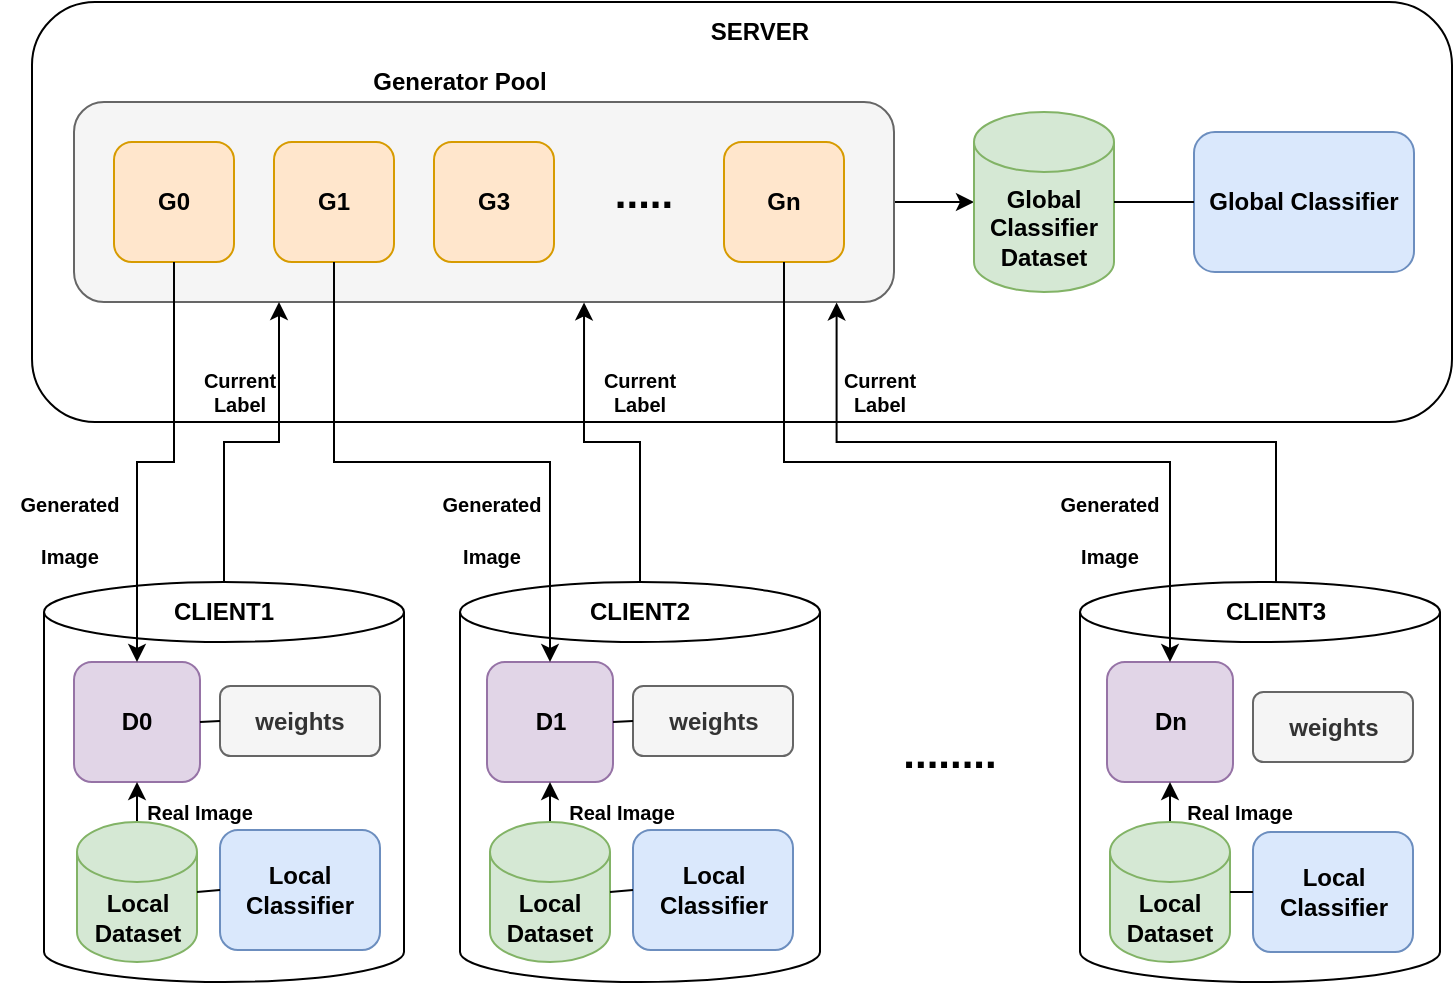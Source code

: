 <mxfile version="18.0.1" type="device"><diagram id="CvG82BbHG2-beiQBzXao" name="Page-1"><mxGraphModel dx="1038" dy="579" grid="1" gridSize="10" guides="1" tooltips="1" connect="1" arrows="1" fold="1" page="1" pageScale="1" pageWidth="850" pageHeight="1100" math="0" shadow="0"><root><mxCell id="0"/><mxCell id="1" parent="0"/><mxCell id="b75uquzb9tws5_NY4S3G-1" value="" style="rounded=1;whiteSpace=wrap;html=1;" vertex="1" parent="1"><mxGeometry x="66" y="100" width="710" height="210" as="geometry"/></mxCell><mxCell id="b75uquzb9tws5_NY4S3G-112" style="edgeStyle=orthogonalEdgeStyle;rounded=0;orthogonalLoop=1;jettySize=auto;html=1;exitX=1;exitY=0.5;exitDx=0;exitDy=0;entryX=0;entryY=0.5;entryDx=0;entryDy=0;entryPerimeter=0;fontFamily=Helvetica;fontSize=10;" edge="1" parent="1" source="b75uquzb9tws5_NY4S3G-2" target="b75uquzb9tws5_NY4S3G-3"><mxGeometry relative="1" as="geometry"/></mxCell><mxCell id="b75uquzb9tws5_NY4S3G-2" value="" style="rounded=1;whiteSpace=wrap;html=1;fillColor=#f5f5f5;fontColor=#333333;strokeColor=#666666;" vertex="1" parent="1"><mxGeometry x="87" y="150" width="410" height="100" as="geometry"/></mxCell><mxCell id="b75uquzb9tws5_NY4S3G-3" value="&lt;b&gt;Global Classifier Dataset&lt;/b&gt;" style="shape=cylinder3;whiteSpace=wrap;html=1;boundedLbl=1;backgroundOutline=1;size=15;fillColor=#d5e8d4;strokeColor=#82b366;" vertex="1" parent="1"><mxGeometry x="537" y="155" width="70" height="90" as="geometry"/></mxCell><mxCell id="b75uquzb9tws5_NY4S3G-4" value="&lt;b&gt;Global Classifier&lt;/b&gt;" style="rounded=1;whiteSpace=wrap;html=1;fillColor=#dae8fc;strokeColor=#6c8ebf;" vertex="1" parent="1"><mxGeometry x="647" y="165" width="110" height="70" as="geometry"/></mxCell><mxCell id="b75uquzb9tws5_NY4S3G-6" value="&lt;b&gt;G1&lt;/b&gt;" style="rounded=1;whiteSpace=wrap;html=1;fillColor=#ffe6cc;strokeColor=#d79b00;" vertex="1" parent="1"><mxGeometry x="187" y="170" width="60" height="60" as="geometry"/></mxCell><mxCell id="b75uquzb9tws5_NY4S3G-7" value="&lt;b&gt;G0&lt;/b&gt;" style="rounded=1;whiteSpace=wrap;html=1;fillColor=#ffe6cc;strokeColor=#d79b00;" vertex="1" parent="1"><mxGeometry x="107" y="170" width="60" height="60" as="geometry"/></mxCell><mxCell id="b75uquzb9tws5_NY4S3G-8" value="&lt;b&gt;G3&lt;/b&gt;" style="rounded=1;whiteSpace=wrap;html=1;fillColor=#ffe6cc;strokeColor=#d79b00;" vertex="1" parent="1"><mxGeometry x="267" y="170" width="60" height="60" as="geometry"/></mxCell><mxCell id="b75uquzb9tws5_NY4S3G-9" value="&lt;b&gt;Gn&lt;/b&gt;" style="rounded=1;whiteSpace=wrap;html=1;fillColor=#ffe6cc;strokeColor=#d79b00;" vertex="1" parent="1"><mxGeometry x="412" y="170" width="60" height="60" as="geometry"/></mxCell><mxCell id="b75uquzb9tws5_NY4S3G-14" value="" style="shape=cylinder3;whiteSpace=wrap;html=1;boundedLbl=1;backgroundOutline=1;size=15;strokeColor=#000000;fillColor=#FFFFFF;gradientColor=#ffffff;" vertex="1" parent="1"><mxGeometry x="72" y="390" width="180" height="200" as="geometry"/></mxCell><mxCell id="b75uquzb9tws5_NY4S3G-19" value="&lt;b&gt;D0&lt;/b&gt;" style="rounded=1;whiteSpace=wrap;html=1;strokeColor=#9673a6;fillColor=#e1d5e7;" vertex="1" parent="1"><mxGeometry x="87" y="430" width="63" height="60" as="geometry"/></mxCell><mxCell id="b75uquzb9tws5_NY4S3G-20" value="&lt;b&gt;Local Classifier&lt;/b&gt;" style="rounded=1;whiteSpace=wrap;html=1;strokeColor=#6c8ebf;fillColor=#dae8fc;" vertex="1" parent="1"><mxGeometry x="160" y="514" width="80" height="60" as="geometry"/></mxCell><mxCell id="b75uquzb9tws5_NY4S3G-29" value="&lt;b&gt;weights&lt;/b&gt;" style="rounded=1;whiteSpace=wrap;html=1;strokeColor=#666666;fillColor=#f5f5f5;fontColor=#333333;" vertex="1" parent="1"><mxGeometry x="160" y="442" width="80" height="35" as="geometry"/></mxCell><mxCell id="b75uquzb9tws5_NY4S3G-32" value="" style="shape=cylinder3;whiteSpace=wrap;html=1;boundedLbl=1;backgroundOutline=1;size=15;strokeColor=#000000;fillColor=#FFFFFF;" vertex="1" parent="1"><mxGeometry x="280" y="390" width="180" height="200" as="geometry"/></mxCell><mxCell id="b75uquzb9tws5_NY4S3G-37" value="" style="shape=cylinder3;whiteSpace=wrap;html=1;boundedLbl=1;backgroundOutline=1;size=15;strokeColor=#000000;fillColor=#FFFFFF;" vertex="1" parent="1"><mxGeometry x="590" y="390" width="180" height="200" as="geometry"/></mxCell><mxCell id="b75uquzb9tws5_NY4S3G-77" style="edgeStyle=orthogonalEdgeStyle;rounded=0;orthogonalLoop=1;jettySize=auto;html=1;exitX=0.5;exitY=0;exitDx=0;exitDy=0;exitPerimeter=0;entryX=0.5;entryY=1;entryDx=0;entryDy=0;" edge="1" parent="1" source="b75uquzb9tws5_NY4S3G-59" target="b75uquzb9tws5_NY4S3G-19"><mxGeometry relative="1" as="geometry"/></mxCell><mxCell id="b75uquzb9tws5_NY4S3G-59" value="&lt;b&gt;Local Dataset&lt;/b&gt;" style="shape=cylinder3;whiteSpace=wrap;html=1;boundedLbl=1;backgroundOutline=1;size=15;strokeColor=#82b366;fillColor=#d5e8d4;" vertex="1" parent="1"><mxGeometry x="88.5" y="510" width="60" height="70" as="geometry"/></mxCell><mxCell id="b75uquzb9tws5_NY4S3G-106" style="edgeStyle=orthogonalEdgeStyle;rounded=0;orthogonalLoop=1;jettySize=auto;html=1;exitX=0.5;exitY=0;exitDx=0;exitDy=0;entryX=0.25;entryY=1;entryDx=0;entryDy=0;fontFamily=Helvetica;fontSize=10;" edge="1" parent="1" source="b75uquzb9tws5_NY4S3G-65" target="b75uquzb9tws5_NY4S3G-2"><mxGeometry relative="1" as="geometry"/></mxCell><mxCell id="b75uquzb9tws5_NY4S3G-65" value="&lt;b&gt;CLIENT1&lt;/b&gt;" style="text;html=1;strokeColor=none;fillColor=none;align=center;verticalAlign=middle;whiteSpace=wrap;rounded=0;" vertex="1" parent="1"><mxGeometry x="132" y="390" width="60" height="30" as="geometry"/></mxCell><mxCell id="b75uquzb9tws5_NY4S3G-107" style="edgeStyle=orthogonalEdgeStyle;rounded=0;orthogonalLoop=1;jettySize=auto;html=1;exitX=0.5;exitY=0;exitDx=0;exitDy=0;entryX=0.622;entryY=1.002;entryDx=0;entryDy=0;entryPerimeter=0;fontFamily=Helvetica;fontSize=10;" edge="1" parent="1" source="b75uquzb9tws5_NY4S3G-66" target="b75uquzb9tws5_NY4S3G-2"><mxGeometry relative="1" as="geometry"/></mxCell><mxCell id="b75uquzb9tws5_NY4S3G-66" value="&lt;b&gt;CLIENT2&lt;/b&gt;" style="text;html=1;strokeColor=none;fillColor=none;align=center;verticalAlign=middle;whiteSpace=wrap;rounded=0;" vertex="1" parent="1"><mxGeometry x="340" y="390" width="60" height="30" as="geometry"/></mxCell><mxCell id="b75uquzb9tws5_NY4S3G-109" style="edgeStyle=orthogonalEdgeStyle;rounded=0;orthogonalLoop=1;jettySize=auto;html=1;exitX=0.5;exitY=0;exitDx=0;exitDy=0;entryX=0.93;entryY=1.002;entryDx=0;entryDy=0;entryPerimeter=0;fontFamily=Helvetica;fontSize=10;" edge="1" parent="1" source="b75uquzb9tws5_NY4S3G-67" target="b75uquzb9tws5_NY4S3G-2"><mxGeometry relative="1" as="geometry"/></mxCell><mxCell id="b75uquzb9tws5_NY4S3G-67" value="&lt;b&gt;CLIENT3&lt;/b&gt;" style="text;html=1;strokeColor=none;fillColor=none;align=center;verticalAlign=middle;whiteSpace=wrap;rounded=0;" vertex="1" parent="1"><mxGeometry x="658" y="390" width="60" height="30" as="geometry"/></mxCell><mxCell id="b75uquzb9tws5_NY4S3G-68" value="&lt;b&gt;SERVER&lt;/b&gt;" style="text;html=1;strokeColor=none;fillColor=none;align=center;verticalAlign=middle;whiteSpace=wrap;rounded=0;" vertex="1" parent="1"><mxGeometry x="400" y="100" width="60" height="30" as="geometry"/></mxCell><mxCell id="b75uquzb9tws5_NY4S3G-69" value="&lt;b&gt;D1&lt;/b&gt;" style="rounded=1;whiteSpace=wrap;html=1;strokeColor=#9673a6;fillColor=#e1d5e7;" vertex="1" parent="1"><mxGeometry x="293.5" y="430" width="63" height="60" as="geometry"/></mxCell><mxCell id="b75uquzb9tws5_NY4S3G-70" value="&lt;b&gt;Local Classifier&lt;/b&gt;" style="rounded=1;whiteSpace=wrap;html=1;strokeColor=#6c8ebf;fillColor=#dae8fc;" vertex="1" parent="1"><mxGeometry x="366.5" y="514" width="80" height="60" as="geometry"/></mxCell><mxCell id="b75uquzb9tws5_NY4S3G-71" value="&lt;b&gt;weights&lt;/b&gt;" style="rounded=1;whiteSpace=wrap;html=1;strokeColor=#666666;fillColor=#f5f5f5;fontColor=#333333;" vertex="1" parent="1"><mxGeometry x="366.5" y="442" width="80" height="35" as="geometry"/></mxCell><mxCell id="b75uquzb9tws5_NY4S3G-78" style="edgeStyle=orthogonalEdgeStyle;rounded=0;orthogonalLoop=1;jettySize=auto;html=1;exitX=0.5;exitY=0;exitDx=0;exitDy=0;exitPerimeter=0;entryX=0.5;entryY=1;entryDx=0;entryDy=0;" edge="1" parent="1" source="b75uquzb9tws5_NY4S3G-72" target="b75uquzb9tws5_NY4S3G-69"><mxGeometry relative="1" as="geometry"/></mxCell><mxCell id="b75uquzb9tws5_NY4S3G-72" value="&lt;b&gt;Local Dataset&lt;/b&gt;" style="shape=cylinder3;whiteSpace=wrap;html=1;boundedLbl=1;backgroundOutline=1;size=15;strokeColor=#82b366;fillColor=#d5e8d4;" vertex="1" parent="1"><mxGeometry x="295" y="510" width="60" height="70" as="geometry"/></mxCell><mxCell id="b75uquzb9tws5_NY4S3G-73" value="&lt;b&gt;Dn&lt;/b&gt;" style="rounded=1;whiteSpace=wrap;html=1;strokeColor=#9673a6;fillColor=#e1d5e7;" vertex="1" parent="1"><mxGeometry x="603.5" y="430" width="63" height="60" as="geometry"/></mxCell><mxCell id="b75uquzb9tws5_NY4S3G-74" value="&lt;b&gt;Local Classifier&lt;/b&gt;" style="rounded=1;whiteSpace=wrap;html=1;strokeColor=#6c8ebf;fillColor=#dae8fc;" vertex="1" parent="1"><mxGeometry x="676.5" y="515" width="80" height="60" as="geometry"/></mxCell><mxCell id="b75uquzb9tws5_NY4S3G-75" value="&lt;b&gt;weights&lt;/b&gt;" style="rounded=1;whiteSpace=wrap;html=1;strokeColor=#666666;fillColor=#f5f5f5;fontColor=#333333;" vertex="1" parent="1"><mxGeometry x="676.5" y="445" width="80" height="35" as="geometry"/></mxCell><mxCell id="b75uquzb9tws5_NY4S3G-79" style="edgeStyle=orthogonalEdgeStyle;rounded=0;orthogonalLoop=1;jettySize=auto;html=1;exitX=0.5;exitY=0;exitDx=0;exitDy=0;exitPerimeter=0;entryX=0.5;entryY=1;entryDx=0;entryDy=0;" edge="1" parent="1" source="b75uquzb9tws5_NY4S3G-76" target="b75uquzb9tws5_NY4S3G-73"><mxGeometry relative="1" as="geometry"/></mxCell><mxCell id="b75uquzb9tws5_NY4S3G-76" value="&lt;b&gt;Local Dataset&lt;/b&gt;" style="shape=cylinder3;whiteSpace=wrap;html=1;boundedLbl=1;backgroundOutline=1;size=15;strokeColor=#82b366;fillColor=#d5e8d4;" vertex="1" parent="1"><mxGeometry x="605" y="510" width="60" height="70" as="geometry"/></mxCell><mxCell id="b75uquzb9tws5_NY4S3G-80" style="edgeStyle=orthogonalEdgeStyle;rounded=0;orthogonalLoop=1;jettySize=auto;html=1;exitX=0.5;exitY=1;exitDx=0;exitDy=0;" edge="1" parent="1" source="b75uquzb9tws5_NY4S3G-7" target="b75uquzb9tws5_NY4S3G-19"><mxGeometry relative="1" as="geometry"/></mxCell><mxCell id="b75uquzb9tws5_NY4S3G-81" style="edgeStyle=orthogonalEdgeStyle;rounded=0;orthogonalLoop=1;jettySize=auto;html=1;exitX=0.5;exitY=1;exitDx=0;exitDy=0;entryX=0.5;entryY=0;entryDx=0;entryDy=0;" edge="1" parent="1" source="b75uquzb9tws5_NY4S3G-6" target="b75uquzb9tws5_NY4S3G-69"><mxGeometry relative="1" as="geometry"/></mxCell><mxCell id="b75uquzb9tws5_NY4S3G-82" style="edgeStyle=orthogonalEdgeStyle;rounded=0;orthogonalLoop=1;jettySize=auto;html=1;exitX=0.5;exitY=1;exitDx=0;exitDy=0;" edge="1" parent="1" source="b75uquzb9tws5_NY4S3G-9" target="b75uquzb9tws5_NY4S3G-73"><mxGeometry relative="1" as="geometry"><Array as="points"><mxPoint x="442" y="330"/><mxPoint x="635" y="330"/></Array></mxGeometry></mxCell><mxCell id="b75uquzb9tws5_NY4S3G-85" value="" style="endArrow=none;html=1;rounded=0;exitX=1;exitY=0.5;exitDx=0;exitDy=0;entryX=0;entryY=0.5;entryDx=0;entryDy=0;" edge="1" parent="1" source="b75uquzb9tws5_NY4S3G-19" target="b75uquzb9tws5_NY4S3G-29"><mxGeometry width="50" height="50" relative="1" as="geometry"><mxPoint x="400" y="500" as="sourcePoint"/><mxPoint x="450" y="450" as="targetPoint"/></mxGeometry></mxCell><mxCell id="b75uquzb9tws5_NY4S3G-86" value="" style="endArrow=none;html=1;rounded=0;exitX=1;exitY=0.5;exitDx=0;exitDy=0;entryX=0;entryY=0.5;entryDx=0;entryDy=0;" edge="1" parent="1" source="b75uquzb9tws5_NY4S3G-69" target="b75uquzb9tws5_NY4S3G-71"><mxGeometry width="50" height="50" relative="1" as="geometry"><mxPoint x="400" y="500" as="sourcePoint"/><mxPoint x="450" y="450" as="targetPoint"/></mxGeometry></mxCell><mxCell id="b75uquzb9tws5_NY4S3G-87" value="&lt;b&gt;Generator Pool&lt;/b&gt;" style="text;html=1;strokeColor=none;fillColor=none;align=center;verticalAlign=middle;whiteSpace=wrap;rounded=0;" vertex="1" parent="1"><mxGeometry x="220" y="125" width="120" height="30" as="geometry"/></mxCell><mxCell id="b75uquzb9tws5_NY4S3G-88" value="&lt;b&gt;&lt;font style=&quot;font-size: 21px;&quot;&gt;.....&lt;/font&gt;&lt;/b&gt;" style="text;html=1;strokeColor=none;fillColor=none;align=center;verticalAlign=middle;whiteSpace=wrap;rounded=0;" vertex="1" parent="1"><mxGeometry x="327" y="180" width="90" height="30" as="geometry"/></mxCell><mxCell id="b75uquzb9tws5_NY4S3G-89" value="&lt;b&gt;&lt;font style=&quot;font-size: 21px;&quot;&gt;........&lt;/font&gt;&lt;/b&gt;" style="text;html=1;strokeColor=none;fillColor=none;align=center;verticalAlign=middle;whiteSpace=wrap;rounded=0;" vertex="1" parent="1"><mxGeometry x="480" y="460" width="90" height="30" as="geometry"/></mxCell><mxCell id="b75uquzb9tws5_NY4S3G-90" value="" style="endArrow=none;html=1;rounded=0;fontSize=21;exitX=1;exitY=0.5;exitDx=0;exitDy=0;exitPerimeter=0;entryX=0;entryY=0.5;entryDx=0;entryDy=0;" edge="1" parent="1" source="b75uquzb9tws5_NY4S3G-59" target="b75uquzb9tws5_NY4S3G-20"><mxGeometry width="50" height="50" relative="1" as="geometry"><mxPoint x="400" y="430" as="sourcePoint"/><mxPoint x="450" y="380" as="targetPoint"/></mxGeometry></mxCell><mxCell id="b75uquzb9tws5_NY4S3G-92" value="" style="endArrow=none;html=1;rounded=0;fontSize=21;exitX=1;exitY=0.5;exitDx=0;exitDy=0;exitPerimeter=0;entryX=0;entryY=0.5;entryDx=0;entryDy=0;" edge="1" parent="1" source="b75uquzb9tws5_NY4S3G-72" target="b75uquzb9tws5_NY4S3G-70"><mxGeometry width="50" height="50" relative="1" as="geometry"><mxPoint x="400" y="430" as="sourcePoint"/><mxPoint x="450" y="380" as="targetPoint"/></mxGeometry></mxCell><mxCell id="b75uquzb9tws5_NY4S3G-93" value="" style="endArrow=none;html=1;rounded=0;fontSize=21;exitX=1;exitY=0.5;exitDx=0;exitDy=0;exitPerimeter=0;entryX=0;entryY=0.5;entryDx=0;entryDy=0;" edge="1" parent="1" source="b75uquzb9tws5_NY4S3G-76" target="b75uquzb9tws5_NY4S3G-74"><mxGeometry width="50" height="50" relative="1" as="geometry"><mxPoint x="400" y="430" as="sourcePoint"/><mxPoint x="450" y="380" as="targetPoint"/></mxGeometry></mxCell><mxCell id="b75uquzb9tws5_NY4S3G-94" value="&lt;font style=&quot;font-size: 10px;&quot;&gt;&lt;b style=&quot;line-height: 1.2;&quot;&gt;Generated Image&lt;/b&gt;&lt;/font&gt;" style="text;html=1;strokeColor=none;fillColor=none;align=center;verticalAlign=middle;whiteSpace=wrap;rounded=0;fontSize=21;" vertex="1" parent="1"><mxGeometry x="50" y="350" width="70" height="20" as="geometry"/></mxCell><mxCell id="b75uquzb9tws5_NY4S3G-96" value="&lt;font style=&quot;font-size: 10px;&quot;&gt;&lt;b style=&quot;line-height: 1.2;&quot;&gt;Generated Image&lt;/b&gt;&lt;/font&gt;" style="text;html=1;strokeColor=none;fillColor=none;align=center;verticalAlign=middle;whiteSpace=wrap;rounded=0;fontSize=21;" vertex="1" parent="1"><mxGeometry x="262" y="350" width="68" height="20" as="geometry"/></mxCell><mxCell id="b75uquzb9tws5_NY4S3G-97" value="&lt;font style=&quot;font-size: 10px;&quot;&gt;&lt;b style=&quot;line-height: 1.2;&quot;&gt;Generated Image&lt;/b&gt;&lt;/font&gt;" style="text;html=1;strokeColor=none;fillColor=none;align=center;verticalAlign=middle;whiteSpace=wrap;rounded=0;fontSize=21;" vertex="1" parent="1"><mxGeometry x="570" y="350" width="70" height="20" as="geometry"/></mxCell><mxCell id="b75uquzb9tws5_NY4S3G-98" value="&lt;b&gt;Real Image&lt;/b&gt;" style="text;html=1;strokeColor=none;fillColor=none;align=center;verticalAlign=middle;whiteSpace=wrap;rounded=0;fontFamily=Helvetica;fontSize=10;" vertex="1" parent="1"><mxGeometry x="120" y="490" width="60" height="30" as="geometry"/></mxCell><mxCell id="b75uquzb9tws5_NY4S3G-99" value="&lt;b&gt;Real Image&lt;/b&gt;" style="text;html=1;strokeColor=none;fillColor=none;align=center;verticalAlign=middle;whiteSpace=wrap;rounded=0;fontFamily=Helvetica;fontSize=10;" vertex="1" parent="1"><mxGeometry x="331" y="490" width="60" height="30" as="geometry"/></mxCell><mxCell id="b75uquzb9tws5_NY4S3G-100" value="&lt;b&gt;Real Image&lt;/b&gt;" style="text;html=1;strokeColor=none;fillColor=none;align=center;verticalAlign=middle;whiteSpace=wrap;rounded=0;fontFamily=Helvetica;fontSize=10;" vertex="1" parent="1"><mxGeometry x="640" y="490" width="60" height="30" as="geometry"/></mxCell><mxCell id="b75uquzb9tws5_NY4S3G-105" value="&lt;b&gt;Current Label&lt;/b&gt;" style="text;html=1;strokeColor=none;fillColor=none;align=center;verticalAlign=middle;whiteSpace=wrap;rounded=0;fontFamily=Helvetica;fontSize=10;" vertex="1" parent="1"><mxGeometry x="140" y="280" width="60" height="30" as="geometry"/></mxCell><mxCell id="b75uquzb9tws5_NY4S3G-108" value="&lt;b&gt;Current Label&lt;/b&gt;" style="text;html=1;strokeColor=none;fillColor=none;align=center;verticalAlign=middle;whiteSpace=wrap;rounded=0;fontFamily=Helvetica;fontSize=10;" vertex="1" parent="1"><mxGeometry x="340" y="280" width="60" height="30" as="geometry"/></mxCell><mxCell id="b75uquzb9tws5_NY4S3G-110" value="&lt;b&gt;Current Label&lt;/b&gt;" style="text;html=1;strokeColor=none;fillColor=none;align=center;verticalAlign=middle;whiteSpace=wrap;rounded=0;fontFamily=Helvetica;fontSize=10;" vertex="1" parent="1"><mxGeometry x="460" y="280" width="60" height="30" as="geometry"/></mxCell><mxCell id="b75uquzb9tws5_NY4S3G-111" value="" style="endArrow=none;html=1;rounded=0;fontFamily=Helvetica;fontSize=10;entryX=0;entryY=0.5;entryDx=0;entryDy=0;exitX=1;exitY=0.5;exitDx=0;exitDy=0;exitPerimeter=0;" edge="1" parent="1" source="b75uquzb9tws5_NY4S3G-3" target="b75uquzb9tws5_NY4S3G-4"><mxGeometry width="50" height="50" relative="1" as="geometry"><mxPoint x="400" y="400" as="sourcePoint"/><mxPoint x="450" y="350" as="targetPoint"/></mxGeometry></mxCell></root></mxGraphModel></diagram></mxfile>